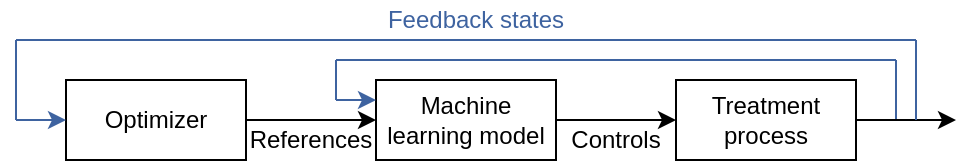 <mxfile>
    <diagram id="eifZtXajvHEMSiM2Icu9" name="Page-1">
        <mxGraphModel dx="583" dy="426" grid="0" gridSize="10" guides="1" tooltips="1" connect="1" arrows="1" fold="1" page="1" pageScale="1" pageWidth="1169" pageHeight="827" background="#ffffff" math="0" shadow="0">
            <root>
                <mxCell id="0"/>
                <mxCell id="1" parent="0"/>
                <mxCell id="5" style="edgeStyle=none;html=1;exitX=1;exitY=0.5;exitDx=0;exitDy=0;fontColor=#000000;strokeColor=#000000;" edge="1" parent="1" source="2">
                    <mxGeometry relative="1" as="geometry">
                        <mxPoint x="550" y="380" as="targetPoint"/>
                    </mxGeometry>
                </mxCell>
                <mxCell id="2" value="&lt;font color=&quot;#000000&quot;&gt;Optimizer&lt;/font&gt;" style="rounded=0;whiteSpace=wrap;html=1;fillColor=none;strokeColor=#000000;" vertex="1" parent="1">
                    <mxGeometry x="395" y="360" width="90" height="40" as="geometry"/>
                </mxCell>
                <mxCell id="10" style="edgeStyle=none;html=1;exitX=1;exitY=0.5;exitDx=0;exitDy=0;fontColor=#000000;strokeColor=#000000;entryX=0;entryY=0.5;entryDx=0;entryDy=0;" edge="1" parent="1" target="15">
                    <mxGeometry relative="1" as="geometry">
                        <mxPoint x="750" y="379.667" as="targetPoint"/>
                        <mxPoint x="640" y="380.0" as="sourcePoint"/>
                    </mxGeometry>
                </mxCell>
                <mxCell id="6" value="&lt;font&gt;Machine learning model&lt;/font&gt;" style="rounded=0;whiteSpace=wrap;html=1;fillColor=none;strokeColor=#000000;fontColor=#000000;" vertex="1" parent="1">
                    <mxGeometry x="550" y="360" width="90" height="40" as="geometry"/>
                </mxCell>
                <mxCell id="9" style="edgeStyle=none;html=1;exitX=1;exitY=0.5;exitDx=0;exitDy=0;fontColor=#3E63A0;strokeColor=#3E63A0;" edge="1" parent="1">
                    <mxGeometry relative="1" as="geometry">
                        <mxPoint x="530" y="370.0" as="sourcePoint"/>
                        <mxPoint x="550" y="370" as="targetPoint"/>
                    </mxGeometry>
                </mxCell>
                <mxCell id="11" value="" style="endArrow=none;html=1;fontColor=#3E63A0;strokeColor=#3E63A0;" edge="1" parent="1">
                    <mxGeometry width="50" height="50" relative="1" as="geometry">
                        <mxPoint x="810" y="380" as="sourcePoint"/>
                        <mxPoint x="810" y="350.0" as="targetPoint"/>
                    </mxGeometry>
                </mxCell>
                <mxCell id="14" value="" style="endArrow=none;html=1;fontColor=#3E63A0;strokeColor=#3E63A0;" edge="1" parent="1">
                    <mxGeometry width="50" height="50" relative="1" as="geometry">
                        <mxPoint x="530" y="370" as="sourcePoint"/>
                        <mxPoint x="530" y="350.0" as="targetPoint"/>
                    </mxGeometry>
                </mxCell>
                <mxCell id="16" style="edgeStyle=none;html=1;exitX=1;exitY=0.5;exitDx=0;exitDy=0;fontColor=#000000;strokeColor=#000000;" edge="1" parent="1" source="15">
                    <mxGeometry relative="1" as="geometry">
                        <mxPoint x="840" y="380" as="targetPoint"/>
                    </mxGeometry>
                </mxCell>
                <mxCell id="15" value="&lt;font color=&quot;#000000&quot;&gt;Treatment process&lt;/font&gt;" style="rounded=0;whiteSpace=wrap;html=1;fillColor=none;strokeColor=#000000;" vertex="1" parent="1">
                    <mxGeometry x="700" y="360" width="90" height="40" as="geometry"/>
                </mxCell>
                <mxCell id="17" value="" style="endArrow=none;html=1;fontColor=#3E63A0;strokeColor=#3E63A0;" edge="1" parent="1">
                    <mxGeometry width="50" height="50" relative="1" as="geometry">
                        <mxPoint x="820" y="340" as="sourcePoint"/>
                        <mxPoint x="820" y="380.0" as="targetPoint"/>
                    </mxGeometry>
                </mxCell>
                <mxCell id="18" value="" style="endArrow=none;html=1;fontColor=#3E63A0;strokeColor=#3E63A0;" edge="1" parent="1">
                    <mxGeometry width="50" height="50" relative="1" as="geometry">
                        <mxPoint x="370" y="340" as="sourcePoint"/>
                        <mxPoint x="820" y="340" as="targetPoint"/>
                    </mxGeometry>
                </mxCell>
                <mxCell id="19" value="" style="endArrow=none;html=1;fontColor=#3E63A0;strokeColor=#3E63A0;" edge="1" parent="1">
                    <mxGeometry width="50" height="50" relative="1" as="geometry">
                        <mxPoint x="370" y="380" as="sourcePoint"/>
                        <mxPoint x="370" y="340.0" as="targetPoint"/>
                    </mxGeometry>
                </mxCell>
                <mxCell id="20" style="edgeStyle=none;html=1;fontColor=#3E63A0;strokeColor=#3E63A0;entryX=0;entryY=0.5;entryDx=0;entryDy=0;" edge="1" parent="1" target="2">
                    <mxGeometry relative="1" as="geometry">
                        <mxPoint x="390" y="380" as="targetPoint"/>
                        <mxPoint x="370" y="380" as="sourcePoint"/>
                    </mxGeometry>
                </mxCell>
                <mxCell id="21" value="&lt;font color=&quot;#3e63a0&quot;&gt;Feedback states&lt;/font&gt;" style="text;html=1;strokeColor=none;fillColor=none;align=center;verticalAlign=middle;whiteSpace=wrap;rounded=0;fontColor=#2B3340;" vertex="1" parent="1">
                    <mxGeometry x="550" y="320" width="100" height="20" as="geometry"/>
                </mxCell>
                <mxCell id="24" value="" style="endArrow=none;html=1;fontColor=#3E63A0;strokeColor=#3E63A0;" edge="1" parent="1">
                    <mxGeometry width="50" height="50" relative="1" as="geometry">
                        <mxPoint x="530" y="350" as="sourcePoint"/>
                        <mxPoint x="810" y="350" as="targetPoint"/>
                    </mxGeometry>
                </mxCell>
                <mxCell id="25" value="&lt;font&gt;References&lt;/font&gt;" style="text;html=1;strokeColor=none;fillColor=none;align=center;verticalAlign=middle;whiteSpace=wrap;rounded=0;fontColor=#000000;" vertex="1" parent="1">
                    <mxGeometry x="485" y="380" width="65" height="20" as="geometry"/>
                </mxCell>
                <mxCell id="27" value="&lt;font&gt;Controls&lt;/font&gt;" style="text;html=1;strokeColor=none;fillColor=none;align=center;verticalAlign=middle;whiteSpace=wrap;rounded=0;fontColor=#000000;" vertex="1" parent="1">
                    <mxGeometry x="640" y="380" width="60" height="20" as="geometry"/>
                </mxCell>
            </root>
        </mxGraphModel>
    </diagram>
</mxfile>